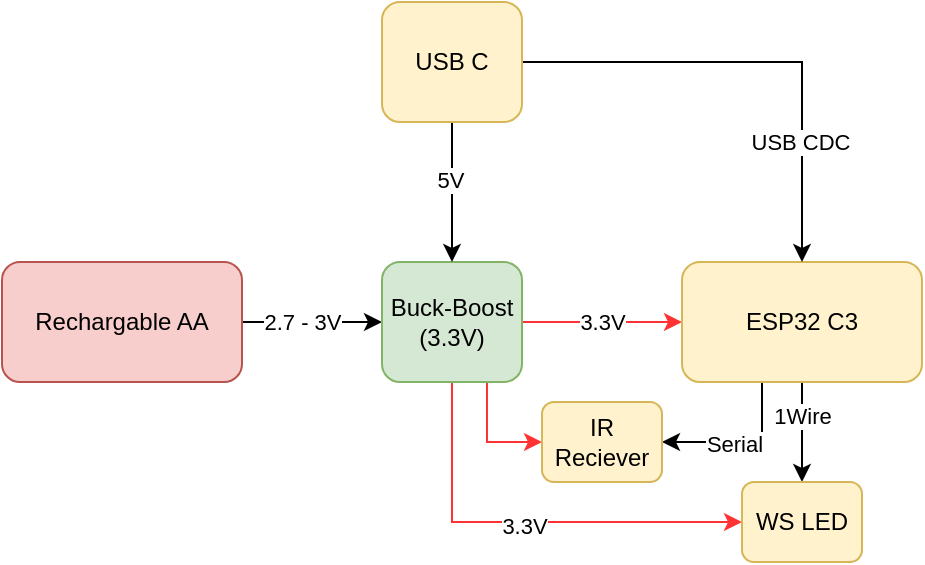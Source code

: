 <mxfile version="21.2.8" type="device">
  <diagram name="Page-1" id="1yJWXNJDvq90R78nF4fR">
    <mxGraphModel dx="716" dy="429" grid="1" gridSize="10" guides="1" tooltips="1" connect="1" arrows="1" fold="1" page="1" pageScale="1" pageWidth="850" pageHeight="1100" math="0" shadow="0">
      <root>
        <mxCell id="0" />
        <mxCell id="1" parent="0" />
        <mxCell id="WxpjG3CU9gKmzEL2jwNe-3" style="edgeStyle=orthogonalEdgeStyle;rounded=0;orthogonalLoop=1;jettySize=auto;html=1;exitX=1;exitY=0.5;exitDx=0;exitDy=0;entryX=0;entryY=0.5;entryDx=0;entryDy=0;" edge="1" parent="1" source="WxpjG3CU9gKmzEL2jwNe-1" target="WxpjG3CU9gKmzEL2jwNe-2">
          <mxGeometry relative="1" as="geometry" />
        </mxCell>
        <mxCell id="WxpjG3CU9gKmzEL2jwNe-12" value="2.7 - 3V" style="edgeLabel;html=1;align=center;verticalAlign=middle;resizable=0;points=[];" vertex="1" connectable="0" parent="WxpjG3CU9gKmzEL2jwNe-3">
          <mxGeometry x="-0.355" y="-1" relative="1" as="geometry">
            <mxPoint x="7" y="-1" as="offset" />
          </mxGeometry>
        </mxCell>
        <mxCell id="WxpjG3CU9gKmzEL2jwNe-1" value="Rechargable AA" style="rounded=1;whiteSpace=wrap;html=1;fillColor=#f8cecc;strokeColor=#b85450;" vertex="1" parent="1">
          <mxGeometry x="250" y="230" width="120" height="60" as="geometry" />
        </mxCell>
        <mxCell id="WxpjG3CU9gKmzEL2jwNe-6" style="edgeStyle=orthogonalEdgeStyle;rounded=0;orthogonalLoop=1;jettySize=auto;html=1;exitX=1;exitY=0.5;exitDx=0;exitDy=0;entryX=0;entryY=0.5;entryDx=0;entryDy=0;strokeColor=#FF3333;" edge="1" parent="1" source="WxpjG3CU9gKmzEL2jwNe-2" target="WxpjG3CU9gKmzEL2jwNe-4">
          <mxGeometry relative="1" as="geometry">
            <Array as="points">
              <mxPoint x="540" y="260" />
              <mxPoint x="540" y="260" />
            </Array>
          </mxGeometry>
        </mxCell>
        <mxCell id="WxpjG3CU9gKmzEL2jwNe-10" value="3.3V" style="edgeLabel;html=1;align=center;verticalAlign=middle;resizable=0;points=[];" vertex="1" connectable="0" parent="WxpjG3CU9gKmzEL2jwNe-6">
          <mxGeometry x="-0.344" y="-2" relative="1" as="geometry">
            <mxPoint x="14" y="-2" as="offset" />
          </mxGeometry>
        </mxCell>
        <mxCell id="WxpjG3CU9gKmzEL2jwNe-18" style="edgeStyle=orthogonalEdgeStyle;rounded=0;orthogonalLoop=1;jettySize=auto;html=1;exitX=0.5;exitY=1;exitDx=0;exitDy=0;entryX=0;entryY=0.5;entryDx=0;entryDy=0;strokeColor=#FF3333;" edge="1" parent="1" source="WxpjG3CU9gKmzEL2jwNe-2" target="WxpjG3CU9gKmzEL2jwNe-14">
          <mxGeometry relative="1" as="geometry" />
        </mxCell>
        <mxCell id="WxpjG3CU9gKmzEL2jwNe-23" value="3.3V" style="edgeLabel;html=1;align=center;verticalAlign=middle;resizable=0;points=[];" vertex="1" connectable="0" parent="WxpjG3CU9gKmzEL2jwNe-18">
          <mxGeometry x="-0.014" y="-2" relative="1" as="geometry">
            <mxPoint as="offset" />
          </mxGeometry>
        </mxCell>
        <mxCell id="WxpjG3CU9gKmzEL2jwNe-22" style="edgeStyle=orthogonalEdgeStyle;rounded=0;orthogonalLoop=1;jettySize=auto;html=1;exitX=0.75;exitY=1;exitDx=0;exitDy=0;entryX=0;entryY=0.5;entryDx=0;entryDy=0;strokeColor=#FF3333;" edge="1" parent="1" source="WxpjG3CU9gKmzEL2jwNe-2" target="WxpjG3CU9gKmzEL2jwNe-20">
          <mxGeometry relative="1" as="geometry" />
        </mxCell>
        <mxCell id="WxpjG3CU9gKmzEL2jwNe-2" value="Buck-Boost (3.3V)" style="rounded=1;whiteSpace=wrap;html=1;fillColor=#d5e8d4;strokeColor=#82b366;" vertex="1" parent="1">
          <mxGeometry x="440" y="230" width="70" height="60" as="geometry" />
        </mxCell>
        <mxCell id="WxpjG3CU9gKmzEL2jwNe-15" style="edgeStyle=orthogonalEdgeStyle;rounded=0;orthogonalLoop=1;jettySize=auto;html=1;exitX=0.5;exitY=1;exitDx=0;exitDy=0;entryX=0.5;entryY=0;entryDx=0;entryDy=0;" edge="1" parent="1" source="WxpjG3CU9gKmzEL2jwNe-4" target="WxpjG3CU9gKmzEL2jwNe-14">
          <mxGeometry relative="1" as="geometry" />
        </mxCell>
        <mxCell id="WxpjG3CU9gKmzEL2jwNe-29" value="1Wire" style="edgeLabel;html=1;align=center;verticalAlign=middle;resizable=0;points=[];" vertex="1" connectable="0" parent="WxpjG3CU9gKmzEL2jwNe-15">
          <mxGeometry x="-0.331" y="-1" relative="1" as="geometry">
            <mxPoint x="1" as="offset" />
          </mxGeometry>
        </mxCell>
        <mxCell id="WxpjG3CU9gKmzEL2jwNe-21" style="edgeStyle=orthogonalEdgeStyle;rounded=0;orthogonalLoop=1;jettySize=auto;html=1;exitX=0.25;exitY=1;exitDx=0;exitDy=0;entryX=1;entryY=0.5;entryDx=0;entryDy=0;" edge="1" parent="1" source="WxpjG3CU9gKmzEL2jwNe-4" target="WxpjG3CU9gKmzEL2jwNe-20">
          <mxGeometry relative="1" as="geometry">
            <Array as="points">
              <mxPoint x="630" y="290" />
              <mxPoint x="630" y="320" />
            </Array>
          </mxGeometry>
        </mxCell>
        <mxCell id="WxpjG3CU9gKmzEL2jwNe-28" value="Serial" style="edgeLabel;html=1;align=center;verticalAlign=middle;resizable=0;points=[];" vertex="1" connectable="0" parent="WxpjG3CU9gKmzEL2jwNe-21">
          <mxGeometry x="0.2" y="1" relative="1" as="geometry">
            <mxPoint as="offset" />
          </mxGeometry>
        </mxCell>
        <mxCell id="WxpjG3CU9gKmzEL2jwNe-4" value="ESP32 C3" style="rounded=1;whiteSpace=wrap;html=1;fillColor=#fff2cc;strokeColor=#d6b656;" vertex="1" parent="1">
          <mxGeometry x="590" y="230" width="120" height="60" as="geometry" />
        </mxCell>
        <mxCell id="WxpjG3CU9gKmzEL2jwNe-8" style="edgeStyle=orthogonalEdgeStyle;rounded=0;orthogonalLoop=1;jettySize=auto;html=1;exitX=1;exitY=0.5;exitDx=0;exitDy=0;entryX=0.5;entryY=0;entryDx=0;entryDy=0;" edge="1" parent="1" source="WxpjG3CU9gKmzEL2jwNe-7" target="WxpjG3CU9gKmzEL2jwNe-4">
          <mxGeometry relative="1" as="geometry" />
        </mxCell>
        <mxCell id="WxpjG3CU9gKmzEL2jwNe-13" value="USB CDC" style="edgeLabel;html=1;align=center;verticalAlign=middle;resizable=0;points=[];" vertex="1" connectable="0" parent="WxpjG3CU9gKmzEL2jwNe-8">
          <mxGeometry x="0.5" y="-1" relative="1" as="geometry">
            <mxPoint as="offset" />
          </mxGeometry>
        </mxCell>
        <mxCell id="WxpjG3CU9gKmzEL2jwNe-9" style="edgeStyle=orthogonalEdgeStyle;rounded=0;orthogonalLoop=1;jettySize=auto;html=1;exitX=0.5;exitY=1;exitDx=0;exitDy=0;entryX=0.5;entryY=0;entryDx=0;entryDy=0;" edge="1" parent="1" source="WxpjG3CU9gKmzEL2jwNe-7" target="WxpjG3CU9gKmzEL2jwNe-2">
          <mxGeometry relative="1" as="geometry" />
        </mxCell>
        <mxCell id="WxpjG3CU9gKmzEL2jwNe-11" value="5V" style="edgeLabel;html=1;align=center;verticalAlign=middle;resizable=0;points=[];" vertex="1" connectable="0" parent="WxpjG3CU9gKmzEL2jwNe-9">
          <mxGeometry x="-0.167" y="-1" relative="1" as="geometry">
            <mxPoint as="offset" />
          </mxGeometry>
        </mxCell>
        <mxCell id="WxpjG3CU9gKmzEL2jwNe-7" value="USB C" style="rounded=1;whiteSpace=wrap;html=1;fillColor=#fff2cc;strokeColor=#d6b656;" vertex="1" parent="1">
          <mxGeometry x="440" y="100" width="70" height="60" as="geometry" />
        </mxCell>
        <mxCell id="WxpjG3CU9gKmzEL2jwNe-14" value="WS LED" style="rounded=1;whiteSpace=wrap;html=1;fillColor=#fff2cc;strokeColor=#d6b656;" vertex="1" parent="1">
          <mxGeometry x="620" y="340" width="60" height="40" as="geometry" />
        </mxCell>
        <mxCell id="WxpjG3CU9gKmzEL2jwNe-20" value="IR Reciever" style="rounded=1;whiteSpace=wrap;html=1;fillColor=#fff2cc;strokeColor=#d6b656;" vertex="1" parent="1">
          <mxGeometry x="520" y="300" width="60" height="40" as="geometry" />
        </mxCell>
      </root>
    </mxGraphModel>
  </diagram>
</mxfile>
